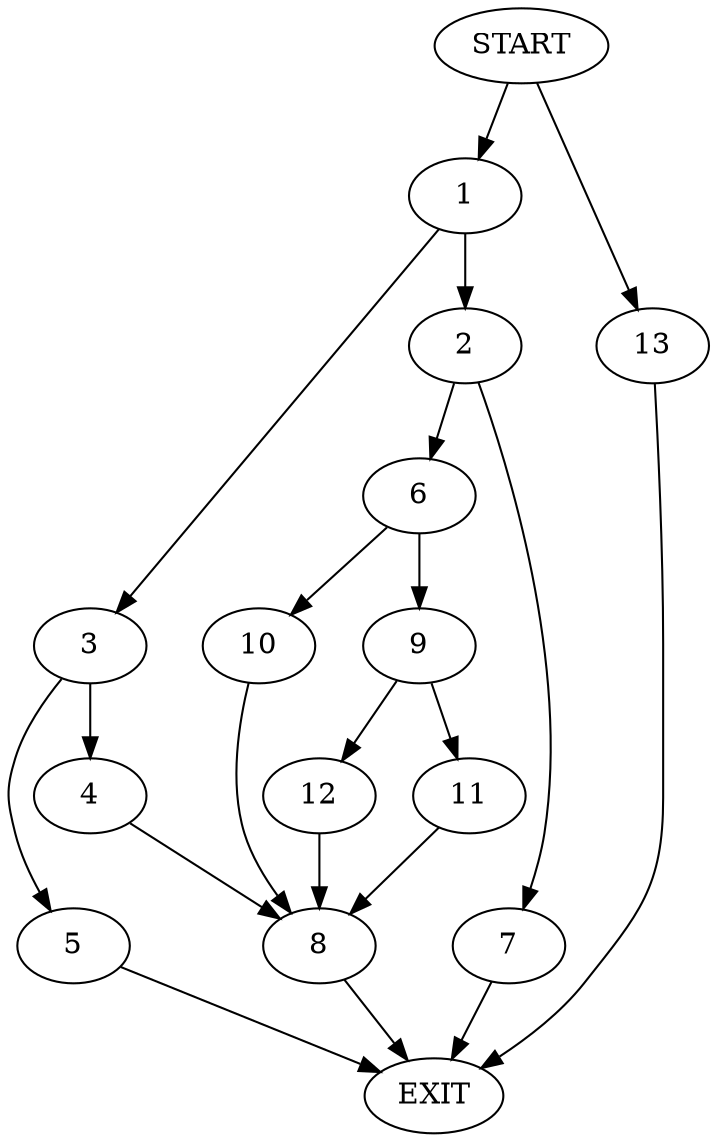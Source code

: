digraph {
0 [label="START"]
14 [label="EXIT"]
0 -> 1
1 -> 2
1 -> 3
3 -> 4
3 -> 5
2 -> 6
2 -> 7
4 -> 8
5 -> 14
8 -> 14
7 -> 14
6 -> 9
6 -> 10
10 -> 8
9 -> 11
9 -> 12
0 -> 13
13 -> 14
11 -> 8
12 -> 8
}
